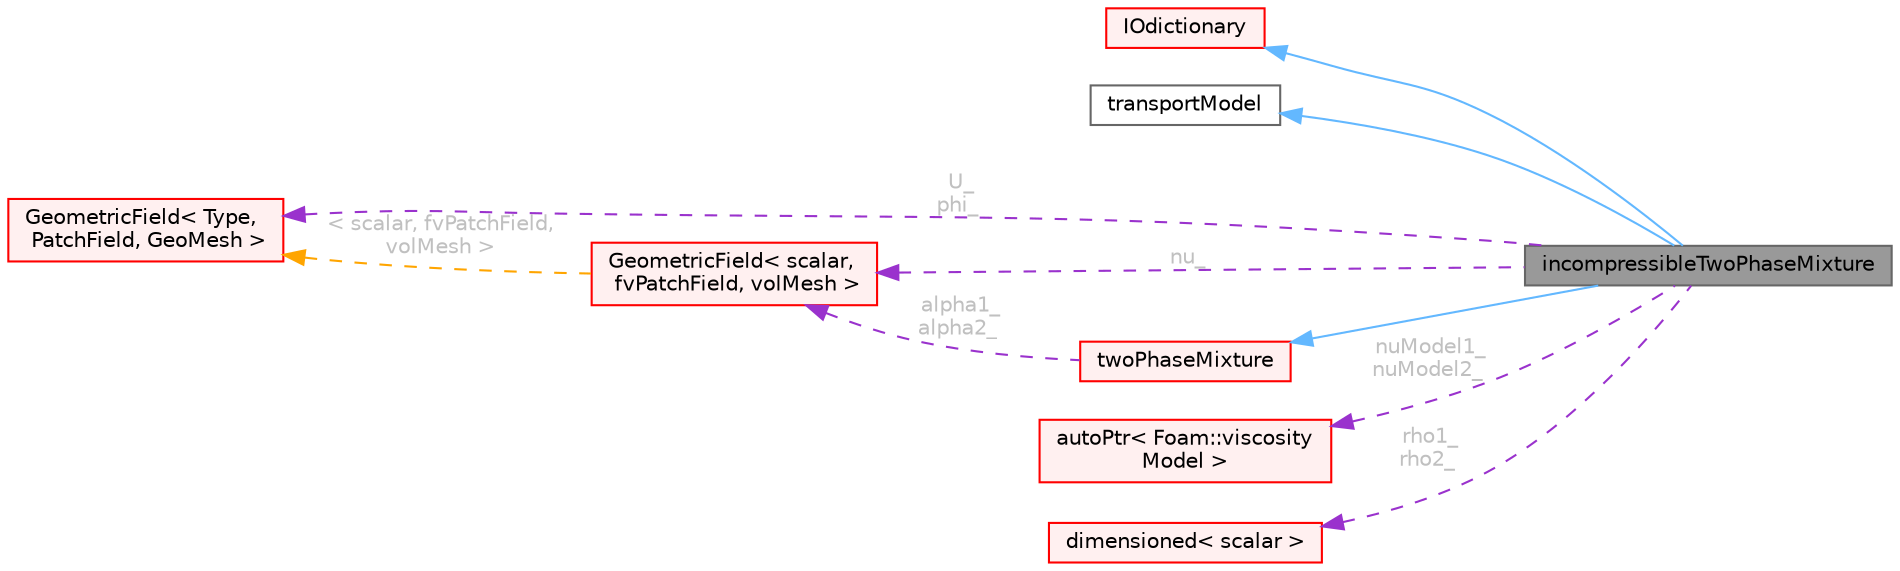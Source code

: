 digraph "incompressibleTwoPhaseMixture"
{
 // LATEX_PDF_SIZE
  bgcolor="transparent";
  edge [fontname=Helvetica,fontsize=10,labelfontname=Helvetica,labelfontsize=10];
  node [fontname=Helvetica,fontsize=10,shape=box,height=0.2,width=0.4];
  rankdir="LR";
  Node1 [id="Node000001",label="incompressibleTwoPhaseMixture",height=0.2,width=0.4,color="gray40", fillcolor="grey60", style="filled", fontcolor="black",tooltip="A two-phase incompressible transportModel."];
  Node2 -> Node1 [id="edge1_Node000001_Node000002",dir="back",color="steelblue1",style="solid",tooltip=" "];
  Node2 [id="Node000002",label="IOdictionary",height=0.2,width=0.4,color="red", fillcolor="#FFF0F0", style="filled",URL="$classFoam_1_1IOdictionary.html",tooltip="IOdictionary is derived from dictionary and IOobject to give the dictionary automatic IO functionalit..."];
  Node15 -> Node1 [id="edge2_Node000001_Node000015",dir="back",color="steelblue1",style="solid",tooltip=" "];
  Node15 [id="Node000015",label="transportModel",height=0.2,width=0.4,color="gray40", fillcolor="white", style="filled",URL="$classFoam_1_1transportModel.html",tooltip="Base-class for all transport models used by the incompressible turbulence models."];
  Node16 -> Node1 [id="edge3_Node000001_Node000016",dir="back",color="steelblue1",style="solid",tooltip=" "];
  Node16 [id="Node000016",label="twoPhaseMixture",height=0.2,width=0.4,color="red", fillcolor="#FFF0F0", style="filled",URL="$classFoam_1_1twoPhaseMixture.html",tooltip="A two-phase mixture model."];
  Node20 -> Node16 [id="edge4_Node000016_Node000020",dir="back",color="darkorchid3",style="dashed",tooltip=" ",label=" alpha1_\nalpha2_",fontcolor="grey" ];
  Node20 [id="Node000020",label="GeometricField\< scalar,\l fvPatchField, volMesh \>",height=0.2,width=0.4,color="red", fillcolor="#FFF0F0", style="filled",URL="$classFoam_1_1GeometricField.html",tooltip=" "];
  Node29 -> Node20 [id="edge5_Node000020_Node000029",dir="back",color="orange",style="dashed",tooltip=" ",label=" \< scalar, fvPatchField,\l volMesh \>",fontcolor="grey" ];
  Node29 [id="Node000029",label="GeometricField\< Type,\l PatchField, GeoMesh \>",height=0.2,width=0.4,color="red", fillcolor="#FFF0F0", style="filled",URL="$classFoam_1_1GeometricField.html",tooltip="Generic GeometricField class."];
  Node31 -> Node1 [id="edge6_Node000001_Node000031",dir="back",color="darkorchid3",style="dashed",tooltip=" ",label=" nuModel1_\nnuModel2_",fontcolor="grey" ];
  Node31 [id="Node000031",label="autoPtr\< Foam::viscosity\lModel \>",height=0.2,width=0.4,color="red", fillcolor="#FFF0F0", style="filled",URL="$classFoam_1_1autoPtr.html",tooltip=" "];
  Node33 -> Node1 [id="edge7_Node000001_Node000033",dir="back",color="darkorchid3",style="dashed",tooltip=" ",label=" rho1_\nrho2_",fontcolor="grey" ];
  Node33 [id="Node000033",label="dimensioned\< scalar \>",height=0.2,width=0.4,color="red", fillcolor="#FFF0F0", style="filled",URL="$classFoam_1_1dimensioned.html",tooltip=" "];
  Node29 -> Node1 [id="edge8_Node000001_Node000029",dir="back",color="darkorchid3",style="dashed",tooltip=" ",label=" U_\nphi_",fontcolor="grey" ];
  Node20 -> Node1 [id="edge9_Node000001_Node000020",dir="back",color="darkorchid3",style="dashed",tooltip=" ",label=" nu_",fontcolor="grey" ];
}
